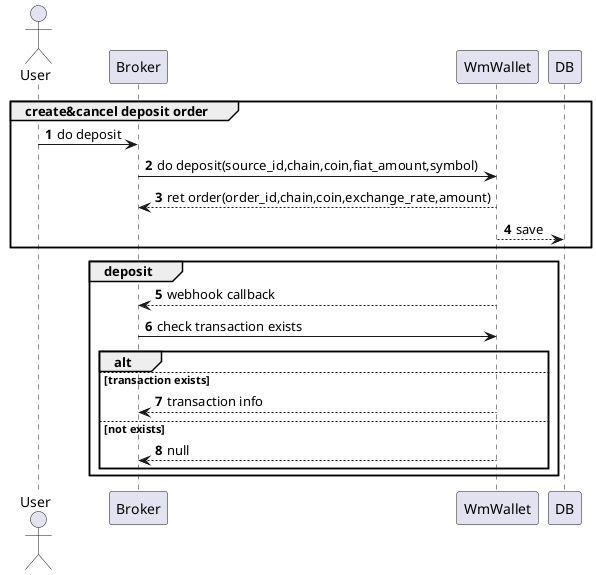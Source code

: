 @startuml
autonumber
actor User

group create&cancel deposit order
    User->Broker: do deposit
    Broker->WmWallet: do deposit(source_id,chain,coin,fiat_amount,symbol)
    WmWallet-->Broker: ret order(order_id,chain,coin,exchange_rate,amount)
    WmWallet-->DB: save
end

group deposit
    WmWallet-->Broker: webhook callback
    Broker->WmWallet: check transaction exists
    alt
    else transaction exists
    WmWallet-->Broker: transaction info
    else not exists
    WmWallet-->Broker: null
    end
end

database DB

@enduml